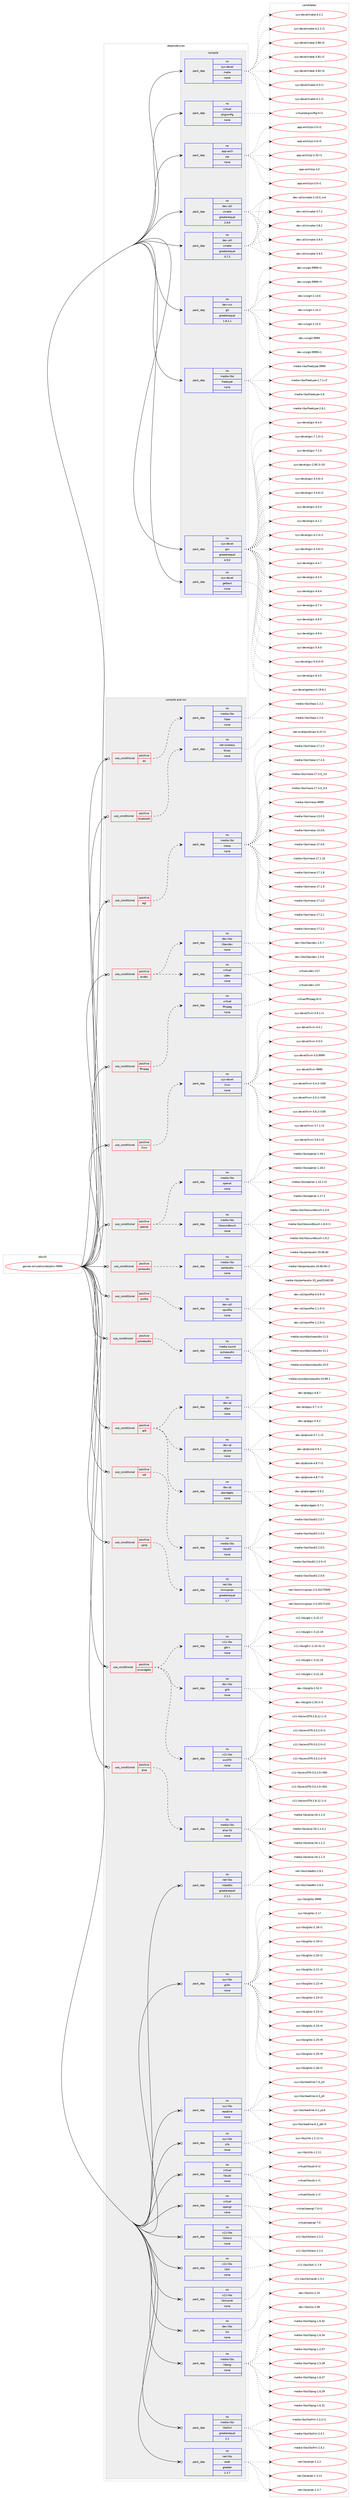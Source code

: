 digraph prolog {

# *************
# Graph options
# *************

newrank=true;
concentrate=true;
compound=true;
graph [rankdir=LR,fontname=Helvetica,fontsize=10,ranksep=1.5];#, ranksep=2.5, nodesep=0.2];
edge  [arrowhead=vee];
node  [fontname=Helvetica,fontsize=10];

# **********
# The ebuild
# **********

subgraph cluster_leftcol {
color=gray;
rank=same;
label=<<i>ebuild</i>>;
id [label="games-emulation/dolphin-9999", color=red, width=4, href="../games-emulation/dolphin-9999.svg"];
}

# ****************
# The dependencies
# ****************

subgraph cluster_midcol {
color=gray;
label=<<i>dependencies</i>>;
subgraph cluster_compile {
fillcolor="#eeeeee";
style=filled;
label=<<i>compile</i>>;
subgraph pack211845 {
dependency296208 [label=<<TABLE BORDER="0" CELLBORDER="1" CELLSPACING="0" CELLPADDING="4" WIDTH="220"><TR><TD ROWSPAN="6" CELLPADDING="30">pack_dep</TD></TR><TR><TD WIDTH="110">no</TD></TR><TR><TD>app-arch</TD></TR><TR><TD>zip</TD></TR><TR><TD>none</TD></TR><TR><TD></TD></TR></TABLE>>, shape=none, color=blue];
}
id:e -> dependency296208:w [weight=20,style="solid",arrowhead="vee"];
subgraph pack211846 {
dependency296209 [label=<<TABLE BORDER="0" CELLBORDER="1" CELLSPACING="0" CELLPADDING="4" WIDTH="220"><TR><TD ROWSPAN="6" CELLPADDING="30">pack_dep</TD></TR><TR><TD WIDTH="110">no</TD></TR><TR><TD>dev-util</TD></TR><TR><TD>cmake</TD></TR><TR><TD>greaterequal</TD></TR><TR><TD>2.8.8</TD></TR></TABLE>>, shape=none, color=blue];
}
id:e -> dependency296209:w [weight=20,style="solid",arrowhead="vee"];
subgraph pack211847 {
dependency296210 [label=<<TABLE BORDER="0" CELLBORDER="1" CELLSPACING="0" CELLPADDING="4" WIDTH="220"><TR><TD ROWSPAN="6" CELLPADDING="30">pack_dep</TD></TR><TR><TD WIDTH="110">no</TD></TR><TR><TD>dev-util</TD></TR><TR><TD>cmake</TD></TR><TR><TD>greaterequal</TD></TR><TR><TD>3.7.2</TD></TR></TABLE>>, shape=none, color=blue];
}
id:e -> dependency296210:w [weight=20,style="solid",arrowhead="vee"];
subgraph pack211848 {
dependency296211 [label=<<TABLE BORDER="0" CELLBORDER="1" CELLSPACING="0" CELLPADDING="4" WIDTH="220"><TR><TD ROWSPAN="6" CELLPADDING="30">pack_dep</TD></TR><TR><TD WIDTH="110">no</TD></TR><TR><TD>dev-vcs</TD></TR><TR><TD>git</TD></TR><TR><TD>greaterequal</TD></TR><TR><TD>1.8.2.1</TD></TR></TABLE>>, shape=none, color=blue];
}
id:e -> dependency296211:w [weight=20,style="solid",arrowhead="vee"];
subgraph pack211849 {
dependency296212 [label=<<TABLE BORDER="0" CELLBORDER="1" CELLSPACING="0" CELLPADDING="4" WIDTH="220"><TR><TD ROWSPAN="6" CELLPADDING="30">pack_dep</TD></TR><TR><TD WIDTH="110">no</TD></TR><TR><TD>media-libs</TD></TR><TR><TD>freetype</TD></TR><TR><TD>none</TD></TR><TR><TD></TD></TR></TABLE>>, shape=none, color=blue];
}
id:e -> dependency296212:w [weight=20,style="solid",arrowhead="vee"];
subgraph pack211850 {
dependency296213 [label=<<TABLE BORDER="0" CELLBORDER="1" CELLSPACING="0" CELLPADDING="4" WIDTH="220"><TR><TD ROWSPAN="6" CELLPADDING="30">pack_dep</TD></TR><TR><TD WIDTH="110">no</TD></TR><TR><TD>sys-devel</TD></TR><TR><TD>gcc</TD></TR><TR><TD>greaterequal</TD></TR><TR><TD>4.9.0</TD></TR></TABLE>>, shape=none, color=blue];
}
id:e -> dependency296213:w [weight=20,style="solid",arrowhead="vee"];
subgraph pack211851 {
dependency296214 [label=<<TABLE BORDER="0" CELLBORDER="1" CELLSPACING="0" CELLPADDING="4" WIDTH="220"><TR><TD ROWSPAN="6" CELLPADDING="30">pack_dep</TD></TR><TR><TD WIDTH="110">no</TD></TR><TR><TD>sys-devel</TD></TR><TR><TD>gettext</TD></TR><TR><TD>none</TD></TR><TR><TD></TD></TR></TABLE>>, shape=none, color=blue];
}
id:e -> dependency296214:w [weight=20,style="solid",arrowhead="vee"];
subgraph pack211852 {
dependency296215 [label=<<TABLE BORDER="0" CELLBORDER="1" CELLSPACING="0" CELLPADDING="4" WIDTH="220"><TR><TD ROWSPAN="6" CELLPADDING="30">pack_dep</TD></TR><TR><TD WIDTH="110">no</TD></TR><TR><TD>sys-devel</TD></TR><TR><TD>make</TD></TR><TR><TD>none</TD></TR><TR><TD></TD></TR></TABLE>>, shape=none, color=blue];
}
id:e -> dependency296215:w [weight=20,style="solid",arrowhead="vee"];
subgraph pack211853 {
dependency296216 [label=<<TABLE BORDER="0" CELLBORDER="1" CELLSPACING="0" CELLPADDING="4" WIDTH="220"><TR><TD ROWSPAN="6" CELLPADDING="30">pack_dep</TD></TR><TR><TD WIDTH="110">no</TD></TR><TR><TD>virtual</TD></TR><TR><TD>pkgconfig</TD></TR><TR><TD>none</TD></TR><TR><TD></TD></TR></TABLE>>, shape=none, color=blue];
}
id:e -> dependency296216:w [weight=20,style="solid",arrowhead="vee"];
}
subgraph cluster_compileandrun {
fillcolor="#eeeeee";
style=filled;
label=<<i>compile and run</i>>;
subgraph cond79905 {
dependency296217 [label=<<TABLE BORDER="0" CELLBORDER="1" CELLSPACING="0" CELLPADDING="4"><TR><TD ROWSPAN="3" CELLPADDING="10">use_conditional</TD></TR><TR><TD>positive</TD></TR><TR><TD>alsa</TD></TR></TABLE>>, shape=none, color=red];
subgraph pack211854 {
dependency296218 [label=<<TABLE BORDER="0" CELLBORDER="1" CELLSPACING="0" CELLPADDING="4" WIDTH="220"><TR><TD ROWSPAN="6" CELLPADDING="30">pack_dep</TD></TR><TR><TD WIDTH="110">no</TD></TR><TR><TD>media-libs</TD></TR><TR><TD>alsa-lib</TD></TR><TR><TD>none</TD></TR><TR><TD></TD></TR></TABLE>>, shape=none, color=blue];
}
dependency296217:e -> dependency296218:w [weight=20,style="dashed",arrowhead="vee"];
}
id:e -> dependency296217:w [weight=20,style="solid",arrowhead="odotvee"];
subgraph cond79906 {
dependency296219 [label=<<TABLE BORDER="0" CELLBORDER="1" CELLSPACING="0" CELLPADDING="4"><TR><TD ROWSPAN="3" CELLPADDING="10">use_conditional</TD></TR><TR><TD>positive</TD></TR><TR><TD>ao</TD></TR></TABLE>>, shape=none, color=red];
subgraph pack211855 {
dependency296220 [label=<<TABLE BORDER="0" CELLBORDER="1" CELLSPACING="0" CELLPADDING="4" WIDTH="220"><TR><TD ROWSPAN="6" CELLPADDING="30">pack_dep</TD></TR><TR><TD WIDTH="110">no</TD></TR><TR><TD>media-libs</TD></TR><TR><TD>libao</TD></TR><TR><TD>none</TD></TR><TR><TD></TD></TR></TABLE>>, shape=none, color=blue];
}
dependency296219:e -> dependency296220:w [weight=20,style="dashed",arrowhead="vee"];
}
id:e -> dependency296219:w [weight=20,style="solid",arrowhead="odotvee"];
subgraph cond79907 {
dependency296221 [label=<<TABLE BORDER="0" CELLBORDER="1" CELLSPACING="0" CELLPADDING="4"><TR><TD ROWSPAN="3" CELLPADDING="10">use_conditional</TD></TR><TR><TD>positive</TD></TR><TR><TD>bluetooth</TD></TR></TABLE>>, shape=none, color=red];
subgraph pack211856 {
dependency296222 [label=<<TABLE BORDER="0" CELLBORDER="1" CELLSPACING="0" CELLPADDING="4" WIDTH="220"><TR><TD ROWSPAN="6" CELLPADDING="30">pack_dep</TD></TR><TR><TD WIDTH="110">no</TD></TR><TR><TD>net-wireless</TD></TR><TR><TD>bluez</TD></TR><TR><TD>none</TD></TR><TR><TD></TD></TR></TABLE>>, shape=none, color=blue];
}
dependency296221:e -> dependency296222:w [weight=20,style="dashed",arrowhead="vee"];
}
id:e -> dependency296221:w [weight=20,style="solid",arrowhead="odotvee"];
subgraph cond79908 {
dependency296223 [label=<<TABLE BORDER="0" CELLBORDER="1" CELLSPACING="0" CELLPADDING="4"><TR><TD ROWSPAN="3" CELLPADDING="10">use_conditional</TD></TR><TR><TD>positive</TD></TR><TR><TD>egl</TD></TR></TABLE>>, shape=none, color=red];
subgraph pack211857 {
dependency296224 [label=<<TABLE BORDER="0" CELLBORDER="1" CELLSPACING="0" CELLPADDING="4" WIDTH="220"><TR><TD ROWSPAN="6" CELLPADDING="30">pack_dep</TD></TR><TR><TD WIDTH="110">no</TD></TR><TR><TD>media-libs</TD></TR><TR><TD>mesa</TD></TR><TR><TD>none</TD></TR><TR><TD></TD></TR></TABLE>>, shape=none, color=blue];
}
dependency296223:e -> dependency296224:w [weight=20,style="dashed",arrowhead="vee"];
}
id:e -> dependency296223:w [weight=20,style="solid",arrowhead="odotvee"];
subgraph cond79909 {
dependency296225 [label=<<TABLE BORDER="0" CELLBORDER="1" CELLSPACING="0" CELLPADDING="4"><TR><TD ROWSPAN="3" CELLPADDING="10">use_conditional</TD></TR><TR><TD>positive</TD></TR><TR><TD>evdev</TD></TR></TABLE>>, shape=none, color=red];
subgraph pack211858 {
dependency296226 [label=<<TABLE BORDER="0" CELLBORDER="1" CELLSPACING="0" CELLPADDING="4" WIDTH="220"><TR><TD ROWSPAN="6" CELLPADDING="30">pack_dep</TD></TR><TR><TD WIDTH="110">no</TD></TR><TR><TD>dev-libs</TD></TR><TR><TD>libevdev</TD></TR><TR><TD>none</TD></TR><TR><TD></TD></TR></TABLE>>, shape=none, color=blue];
}
dependency296225:e -> dependency296226:w [weight=20,style="dashed",arrowhead="vee"];
subgraph pack211859 {
dependency296227 [label=<<TABLE BORDER="0" CELLBORDER="1" CELLSPACING="0" CELLPADDING="4" WIDTH="220"><TR><TD ROWSPAN="6" CELLPADDING="30">pack_dep</TD></TR><TR><TD WIDTH="110">no</TD></TR><TR><TD>virtual</TD></TR><TR><TD>udev</TD></TR><TR><TD>none</TD></TR><TR><TD></TD></TR></TABLE>>, shape=none, color=blue];
}
dependency296225:e -> dependency296227:w [weight=20,style="dashed",arrowhead="vee"];
}
id:e -> dependency296225:w [weight=20,style="solid",arrowhead="odotvee"];
subgraph cond79910 {
dependency296228 [label=<<TABLE BORDER="0" CELLBORDER="1" CELLSPACING="0" CELLPADDING="4"><TR><TD ROWSPAN="3" CELLPADDING="10">use_conditional</TD></TR><TR><TD>positive</TD></TR><TR><TD>ffmpeg</TD></TR></TABLE>>, shape=none, color=red];
subgraph pack211860 {
dependency296229 [label=<<TABLE BORDER="0" CELLBORDER="1" CELLSPACING="0" CELLPADDING="4" WIDTH="220"><TR><TD ROWSPAN="6" CELLPADDING="30">pack_dep</TD></TR><TR><TD WIDTH="110">no</TD></TR><TR><TD>virtual</TD></TR><TR><TD>ffmpeg</TD></TR><TR><TD>none</TD></TR><TR><TD></TD></TR></TABLE>>, shape=none, color=blue];
}
dependency296228:e -> dependency296229:w [weight=20,style="dashed",arrowhead="vee"];
}
id:e -> dependency296228:w [weight=20,style="solid",arrowhead="odotvee"];
subgraph cond79911 {
dependency296230 [label=<<TABLE BORDER="0" CELLBORDER="1" CELLSPACING="0" CELLPADDING="4"><TR><TD ROWSPAN="3" CELLPADDING="10">use_conditional</TD></TR><TR><TD>positive</TD></TR><TR><TD>llvm</TD></TR></TABLE>>, shape=none, color=red];
subgraph pack211861 {
dependency296231 [label=<<TABLE BORDER="0" CELLBORDER="1" CELLSPACING="0" CELLPADDING="4" WIDTH="220"><TR><TD ROWSPAN="6" CELLPADDING="30">pack_dep</TD></TR><TR><TD WIDTH="110">no</TD></TR><TR><TD>sys-devel</TD></TR><TR><TD>llvm</TD></TR><TR><TD>none</TD></TR><TR><TD></TD></TR></TABLE>>, shape=none, color=blue];
}
dependency296230:e -> dependency296231:w [weight=20,style="dashed",arrowhead="vee"];
}
id:e -> dependency296230:w [weight=20,style="solid",arrowhead="odotvee"];
subgraph cond79912 {
dependency296232 [label=<<TABLE BORDER="0" CELLBORDER="1" CELLSPACING="0" CELLPADDING="4"><TR><TD ROWSPAN="3" CELLPADDING="10">use_conditional</TD></TR><TR><TD>positive</TD></TR><TR><TD>openal</TD></TR></TABLE>>, shape=none, color=red];
subgraph pack211862 {
dependency296233 [label=<<TABLE BORDER="0" CELLBORDER="1" CELLSPACING="0" CELLPADDING="4" WIDTH="220"><TR><TD ROWSPAN="6" CELLPADDING="30">pack_dep</TD></TR><TR><TD WIDTH="110">no</TD></TR><TR><TD>media-libs</TD></TR><TR><TD>openal</TD></TR><TR><TD>none</TD></TR><TR><TD></TD></TR></TABLE>>, shape=none, color=blue];
}
dependency296232:e -> dependency296233:w [weight=20,style="dashed",arrowhead="vee"];
subgraph pack211863 {
dependency296234 [label=<<TABLE BORDER="0" CELLBORDER="1" CELLSPACING="0" CELLPADDING="4" WIDTH="220"><TR><TD ROWSPAN="6" CELLPADDING="30">pack_dep</TD></TR><TR><TD WIDTH="110">no</TD></TR><TR><TD>media-libs</TD></TR><TR><TD>libsoundtouch</TD></TR><TR><TD>none</TD></TR><TR><TD></TD></TR></TABLE>>, shape=none, color=blue];
}
dependency296232:e -> dependency296234:w [weight=20,style="dashed",arrowhead="vee"];
}
id:e -> dependency296232:w [weight=20,style="solid",arrowhead="odotvee"];
subgraph cond79913 {
dependency296235 [label=<<TABLE BORDER="0" CELLBORDER="1" CELLSPACING="0" CELLPADDING="4"><TR><TD ROWSPAN="3" CELLPADDING="10">use_conditional</TD></TR><TR><TD>positive</TD></TR><TR><TD>portaudio</TD></TR></TABLE>>, shape=none, color=red];
subgraph pack211864 {
dependency296236 [label=<<TABLE BORDER="0" CELLBORDER="1" CELLSPACING="0" CELLPADDING="4" WIDTH="220"><TR><TD ROWSPAN="6" CELLPADDING="30">pack_dep</TD></TR><TR><TD WIDTH="110">no</TD></TR><TR><TD>media-libs</TD></TR><TR><TD>portaudio</TD></TR><TR><TD>none</TD></TR><TR><TD></TD></TR></TABLE>>, shape=none, color=blue];
}
dependency296235:e -> dependency296236:w [weight=20,style="dashed",arrowhead="vee"];
}
id:e -> dependency296235:w [weight=20,style="solid",arrowhead="odotvee"];
subgraph cond79914 {
dependency296237 [label=<<TABLE BORDER="0" CELLBORDER="1" CELLSPACING="0" CELLPADDING="4"><TR><TD ROWSPAN="3" CELLPADDING="10">use_conditional</TD></TR><TR><TD>positive</TD></TR><TR><TD>profile</TD></TR></TABLE>>, shape=none, color=red];
subgraph pack211865 {
dependency296238 [label=<<TABLE BORDER="0" CELLBORDER="1" CELLSPACING="0" CELLPADDING="4" WIDTH="220"><TR><TD ROWSPAN="6" CELLPADDING="30">pack_dep</TD></TR><TR><TD WIDTH="110">no</TD></TR><TR><TD>dev-util</TD></TR><TR><TD>oprofile</TD></TR><TR><TD>none</TD></TR><TR><TD></TD></TR></TABLE>>, shape=none, color=blue];
}
dependency296237:e -> dependency296238:w [weight=20,style="dashed",arrowhead="vee"];
}
id:e -> dependency296237:w [weight=20,style="solid",arrowhead="odotvee"];
subgraph cond79915 {
dependency296239 [label=<<TABLE BORDER="0" CELLBORDER="1" CELLSPACING="0" CELLPADDING="4"><TR><TD ROWSPAN="3" CELLPADDING="10">use_conditional</TD></TR><TR><TD>positive</TD></TR><TR><TD>pulseaudio</TD></TR></TABLE>>, shape=none, color=red];
subgraph pack211866 {
dependency296240 [label=<<TABLE BORDER="0" CELLBORDER="1" CELLSPACING="0" CELLPADDING="4" WIDTH="220"><TR><TD ROWSPAN="6" CELLPADDING="30">pack_dep</TD></TR><TR><TD WIDTH="110">no</TD></TR><TR><TD>media-sound</TD></TR><TR><TD>pulseaudio</TD></TR><TR><TD>none</TD></TR><TR><TD></TD></TR></TABLE>>, shape=none, color=blue];
}
dependency296239:e -> dependency296240:w [weight=20,style="dashed",arrowhead="vee"];
}
id:e -> dependency296239:w [weight=20,style="solid",arrowhead="odotvee"];
subgraph cond79916 {
dependency296241 [label=<<TABLE BORDER="0" CELLBORDER="1" CELLSPACING="0" CELLPADDING="4"><TR><TD ROWSPAN="3" CELLPADDING="10">use_conditional</TD></TR><TR><TD>positive</TD></TR><TR><TD>qt5</TD></TR></TABLE>>, shape=none, color=red];
subgraph pack211867 {
dependency296242 [label=<<TABLE BORDER="0" CELLBORDER="1" CELLSPACING="0" CELLPADDING="4" WIDTH="220"><TR><TD ROWSPAN="6" CELLPADDING="30">pack_dep</TD></TR><TR><TD WIDTH="110">no</TD></TR><TR><TD>dev-qt</TD></TR><TR><TD>qtcore</TD></TR><TR><TD>none</TD></TR><TR><TD></TD></TR></TABLE>>, shape=none, color=blue];
}
dependency296241:e -> dependency296242:w [weight=20,style="dashed",arrowhead="vee"];
subgraph pack211868 {
dependency296243 [label=<<TABLE BORDER="0" CELLBORDER="1" CELLSPACING="0" CELLPADDING="4" WIDTH="220"><TR><TD ROWSPAN="6" CELLPADDING="30">pack_dep</TD></TR><TR><TD WIDTH="110">no</TD></TR><TR><TD>dev-qt</TD></TR><TR><TD>qtgui</TD></TR><TR><TD>none</TD></TR><TR><TD></TD></TR></TABLE>>, shape=none, color=blue];
}
dependency296241:e -> dependency296243:w [weight=20,style="dashed",arrowhead="vee"];
subgraph pack211869 {
dependency296244 [label=<<TABLE BORDER="0" CELLBORDER="1" CELLSPACING="0" CELLPADDING="4" WIDTH="220"><TR><TD ROWSPAN="6" CELLPADDING="30">pack_dep</TD></TR><TR><TD WIDTH="110">no</TD></TR><TR><TD>dev-qt</TD></TR><TR><TD>qtwidgets</TD></TR><TR><TD>none</TD></TR><TR><TD></TD></TR></TABLE>>, shape=none, color=blue];
}
dependency296241:e -> dependency296244:w [weight=20,style="dashed",arrowhead="vee"];
}
id:e -> dependency296241:w [weight=20,style="solid",arrowhead="odotvee"];
subgraph cond79917 {
dependency296245 [label=<<TABLE BORDER="0" CELLBORDER="1" CELLSPACING="0" CELLPADDING="4"><TR><TD ROWSPAN="3" CELLPADDING="10">use_conditional</TD></TR><TR><TD>positive</TD></TR><TR><TD>sdl</TD></TR></TABLE>>, shape=none, color=red];
subgraph pack211870 {
dependency296246 [label=<<TABLE BORDER="0" CELLBORDER="1" CELLSPACING="0" CELLPADDING="4" WIDTH="220"><TR><TD ROWSPAN="6" CELLPADDING="30">pack_dep</TD></TR><TR><TD WIDTH="110">no</TD></TR><TR><TD>media-libs</TD></TR><TR><TD>libsdl2</TD></TR><TR><TD>none</TD></TR><TR><TD></TD></TR></TABLE>>, shape=none, color=blue];
}
dependency296245:e -> dependency296246:w [weight=20,style="dashed",arrowhead="vee"];
}
id:e -> dependency296245:w [weight=20,style="solid",arrowhead="odotvee"];
subgraph cond79918 {
dependency296247 [label=<<TABLE BORDER="0" CELLBORDER="1" CELLSPACING="0" CELLPADDING="4"><TR><TD ROWSPAN="3" CELLPADDING="10">use_conditional</TD></TR><TR><TD>positive</TD></TR><TR><TD>upnp</TD></TR></TABLE>>, shape=none, color=red];
subgraph pack211871 {
dependency296248 [label=<<TABLE BORDER="0" CELLBORDER="1" CELLSPACING="0" CELLPADDING="4" WIDTH="220"><TR><TD ROWSPAN="6" CELLPADDING="30">pack_dep</TD></TR><TR><TD WIDTH="110">no</TD></TR><TR><TD>net-libs</TD></TR><TR><TD>miniupnpc</TD></TR><TR><TD>greaterequal</TD></TR><TR><TD>1.7</TD></TR></TABLE>>, shape=none, color=blue];
}
dependency296247:e -> dependency296248:w [weight=20,style="dashed",arrowhead="vee"];
}
id:e -> dependency296247:w [weight=20,style="solid",arrowhead="odotvee"];
subgraph cond79919 {
dependency296249 [label=<<TABLE BORDER="0" CELLBORDER="1" CELLSPACING="0" CELLPADDING="4"><TR><TD ROWSPAN="3" CELLPADDING="10">use_conditional</TD></TR><TR><TD>positive</TD></TR><TR><TD>wxwidgets</TD></TR></TABLE>>, shape=none, color=red];
subgraph pack211872 {
dependency296250 [label=<<TABLE BORDER="0" CELLBORDER="1" CELLSPACING="0" CELLPADDING="4" WIDTH="220"><TR><TD ROWSPAN="6" CELLPADDING="30">pack_dep</TD></TR><TR><TD WIDTH="110">no</TD></TR><TR><TD>dev-libs</TD></TR><TR><TD>glib</TD></TR><TR><TD>none</TD></TR><TR><TD></TD></TR></TABLE>>, shape=none, color=blue];
}
dependency296249:e -> dependency296250:w [weight=20,style="dashed",arrowhead="vee"];
subgraph pack211873 {
dependency296251 [label=<<TABLE BORDER="0" CELLBORDER="1" CELLSPACING="0" CELLPADDING="4" WIDTH="220"><TR><TD ROWSPAN="6" CELLPADDING="30">pack_dep</TD></TR><TR><TD WIDTH="110">no</TD></TR><TR><TD>x11-libs</TD></TR><TR><TD>gtk+</TD></TR><TR><TD>none</TD></TR><TR><TD></TD></TR></TABLE>>, shape=none, color=blue];
}
dependency296249:e -> dependency296251:w [weight=20,style="dashed",arrowhead="vee"];
subgraph pack211874 {
dependency296252 [label=<<TABLE BORDER="0" CELLBORDER="1" CELLSPACING="0" CELLPADDING="4" WIDTH="220"><TR><TD ROWSPAN="6" CELLPADDING="30">pack_dep</TD></TR><TR><TD WIDTH="110">no</TD></TR><TR><TD>x11-libs</TD></TR><TR><TD>wxGTK</TD></TR><TR><TD>none</TD></TR><TR><TD></TD></TR></TABLE>>, shape=none, color=blue];
}
dependency296249:e -> dependency296252:w [weight=20,style="dashed",arrowhead="vee"];
}
id:e -> dependency296249:w [weight=20,style="solid",arrowhead="odotvee"];
subgraph pack211875 {
dependency296253 [label=<<TABLE BORDER="0" CELLBORDER="1" CELLSPACING="0" CELLPADDING="4" WIDTH="220"><TR><TD ROWSPAN="6" CELLPADDING="30">pack_dep</TD></TR><TR><TD WIDTH="110">no</TD></TR><TR><TD>dev-libs</TD></TR><TR><TD>lzo</TD></TR><TR><TD>none</TD></TR><TR><TD></TD></TR></TABLE>>, shape=none, color=blue];
}
id:e -> dependency296253:w [weight=20,style="solid",arrowhead="odotvee"];
subgraph pack211876 {
dependency296254 [label=<<TABLE BORDER="0" CELLBORDER="1" CELLSPACING="0" CELLPADDING="4" WIDTH="220"><TR><TD ROWSPAN="6" CELLPADDING="30">pack_dep</TD></TR><TR><TD WIDTH="110">no</TD></TR><TR><TD>media-libs</TD></TR><TR><TD>libpng</TD></TR><TR><TD>none</TD></TR><TR><TD></TD></TR></TABLE>>, shape=none, color=blue];
}
id:e -> dependency296254:w [weight=20,style="solid",arrowhead="odotvee"];
subgraph pack211877 {
dependency296255 [label=<<TABLE BORDER="0" CELLBORDER="1" CELLSPACING="0" CELLPADDING="4" WIDTH="220"><TR><TD ROWSPAN="6" CELLPADDING="30">pack_dep</TD></TR><TR><TD WIDTH="110">no</TD></TR><TR><TD>media-libs</TD></TR><TR><TD>libsfml</TD></TR><TR><TD>greaterequal</TD></TR><TR><TD>2.1</TD></TR></TABLE>>, shape=none, color=blue];
}
id:e -> dependency296255:w [weight=20,style="solid",arrowhead="odotvee"];
subgraph pack211878 {
dependency296256 [label=<<TABLE BORDER="0" CELLBORDER="1" CELLSPACING="0" CELLPADDING="4" WIDTH="220"><TR><TD ROWSPAN="6" CELLPADDING="30">pack_dep</TD></TR><TR><TD WIDTH="110">no</TD></TR><TR><TD>net-libs</TD></TR><TR><TD>enet</TD></TR><TR><TD>greater</TD></TR><TR><TD>1.3.7</TD></TR></TABLE>>, shape=none, color=blue];
}
id:e -> dependency296256:w [weight=20,style="solid",arrowhead="odotvee"];
subgraph pack211879 {
dependency296257 [label=<<TABLE BORDER="0" CELLBORDER="1" CELLSPACING="0" CELLPADDING="4" WIDTH="220"><TR><TD ROWSPAN="6" CELLPADDING="30">pack_dep</TD></TR><TR><TD WIDTH="110">no</TD></TR><TR><TD>net-libs</TD></TR><TR><TD>mbedtls</TD></TR><TR><TD>greaterequal</TD></TR><TR><TD>2.1.1</TD></TR></TABLE>>, shape=none, color=blue];
}
id:e -> dependency296257:w [weight=20,style="solid",arrowhead="odotvee"];
subgraph pack211880 {
dependency296258 [label=<<TABLE BORDER="0" CELLBORDER="1" CELLSPACING="0" CELLPADDING="4" WIDTH="220"><TR><TD ROWSPAN="6" CELLPADDING="30">pack_dep</TD></TR><TR><TD WIDTH="110">no</TD></TR><TR><TD>sys-libs</TD></TR><TR><TD>glibc</TD></TR><TR><TD>none</TD></TR><TR><TD></TD></TR></TABLE>>, shape=none, color=blue];
}
id:e -> dependency296258:w [weight=20,style="solid",arrowhead="odotvee"];
subgraph pack211881 {
dependency296259 [label=<<TABLE BORDER="0" CELLBORDER="1" CELLSPACING="0" CELLPADDING="4" WIDTH="220"><TR><TD ROWSPAN="6" CELLPADDING="30">pack_dep</TD></TR><TR><TD WIDTH="110">no</TD></TR><TR><TD>sys-libs</TD></TR><TR><TD>readline</TD></TR><TR><TD>none</TD></TR><TR><TD></TD></TR></TABLE>>, shape=none, color=blue];
}
id:e -> dependency296259:w [weight=20,style="solid",arrowhead="odotvee"];
subgraph pack211882 {
dependency296260 [label=<<TABLE BORDER="0" CELLBORDER="1" CELLSPACING="0" CELLPADDING="4" WIDTH="220"><TR><TD ROWSPAN="6" CELLPADDING="30">pack_dep</TD></TR><TR><TD WIDTH="110">no</TD></TR><TR><TD>sys-libs</TD></TR><TR><TD>zlib</TD></TR><TR><TD>none</TD></TR><TR><TD></TD></TR></TABLE>>, shape=none, color=blue];
}
id:e -> dependency296260:w [weight=20,style="solid",arrowhead="odotvee"];
subgraph pack211883 {
dependency296261 [label=<<TABLE BORDER="0" CELLBORDER="1" CELLSPACING="0" CELLPADDING="4" WIDTH="220"><TR><TD ROWSPAN="6" CELLPADDING="30">pack_dep</TD></TR><TR><TD WIDTH="110">no</TD></TR><TR><TD>virtual</TD></TR><TR><TD>libusb</TD></TR><TR><TD>none</TD></TR><TR><TD></TD></TR></TABLE>>, shape=none, color=blue];
}
id:e -> dependency296261:w [weight=20,style="solid",arrowhead="odotvee"];
subgraph pack211884 {
dependency296262 [label=<<TABLE BORDER="0" CELLBORDER="1" CELLSPACING="0" CELLPADDING="4" WIDTH="220"><TR><TD ROWSPAN="6" CELLPADDING="30">pack_dep</TD></TR><TR><TD WIDTH="110">no</TD></TR><TR><TD>virtual</TD></TR><TR><TD>opengl</TD></TR><TR><TD>none</TD></TR><TR><TD></TD></TR></TABLE>>, shape=none, color=blue];
}
id:e -> dependency296262:w [weight=20,style="solid",arrowhead="odotvee"];
subgraph pack211885 {
dependency296263 [label=<<TABLE BORDER="0" CELLBORDER="1" CELLSPACING="0" CELLPADDING="4" WIDTH="220"><TR><TD ROWSPAN="6" CELLPADDING="30">pack_dep</TD></TR><TR><TD WIDTH="110">no</TD></TR><TR><TD>x11-libs</TD></TR><TR><TD>libXext</TD></TR><TR><TD>none</TD></TR><TR><TD></TD></TR></TABLE>>, shape=none, color=blue];
}
id:e -> dependency296263:w [weight=20,style="solid",arrowhead="odotvee"];
subgraph pack211886 {
dependency296264 [label=<<TABLE BORDER="0" CELLBORDER="1" CELLSPACING="0" CELLPADDING="4" WIDTH="220"><TR><TD ROWSPAN="6" CELLPADDING="30">pack_dep</TD></TR><TR><TD WIDTH="110">no</TD></TR><TR><TD>x11-libs</TD></TR><TR><TD>libXi</TD></TR><TR><TD>none</TD></TR><TR><TD></TD></TR></TABLE>>, shape=none, color=blue];
}
id:e -> dependency296264:w [weight=20,style="solid",arrowhead="odotvee"];
subgraph pack211887 {
dependency296265 [label=<<TABLE BORDER="0" CELLBORDER="1" CELLSPACING="0" CELLPADDING="4" WIDTH="220"><TR><TD ROWSPAN="6" CELLPADDING="30">pack_dep</TD></TR><TR><TD WIDTH="110">no</TD></TR><TR><TD>x11-libs</TD></TR><TR><TD>libXrandr</TD></TR><TR><TD>none</TD></TR><TR><TD></TD></TR></TABLE>>, shape=none, color=blue];
}
id:e -> dependency296265:w [weight=20,style="solid",arrowhead="odotvee"];
}
subgraph cluster_run {
fillcolor="#eeeeee";
style=filled;
label=<<i>run</i>>;
}
}

# **************
# The candidates
# **************

subgraph cluster_choices {
rank=same;
color=gray;
label=<<i>candidates</i>>;

subgraph choice211845 {
color=black;
nodesep=1;
choice971121124597114991044712210511245504651504511449 [label="app-arch/zip-2.32-r1", color=red, width=4,href="../app-arch/zip-2.32-r1.svg"];
choice971121124597114991044712210511245514648 [label="app-arch/zip-3.0", color=red, width=4,href="../app-arch/zip-3.0.svg"];
choice9711211245971149910447122105112455146484511449 [label="app-arch/zip-3.0-r1", color=red, width=4,href="../app-arch/zip-3.0-r1.svg"];
choice9711211245971149910447122105112455146484511450 [label="app-arch/zip-3.0-r2", color=red, width=4,href="../app-arch/zip-3.0-r2.svg"];
choice9711211245971149910447122105112455146484511451 [label="app-arch/zip-3.0-r3", color=red, width=4,href="../app-arch/zip-3.0-r3.svg"];
dependency296208:e -> choice971121124597114991044712210511245504651504511449:w [style=dotted,weight="100"];
dependency296208:e -> choice971121124597114991044712210511245514648:w [style=dotted,weight="100"];
dependency296208:e -> choice9711211245971149910447122105112455146484511449:w [style=dotted,weight="100"];
dependency296208:e -> choice9711211245971149910447122105112455146484511450:w [style=dotted,weight="100"];
dependency296208:e -> choice9711211245971149910447122105112455146484511451:w [style=dotted,weight="100"];
}
subgraph choice211846 {
color=black;
nodesep=1;
choice1001011184511711610510847991099710710145514649484648951149952 [label="dev-util/cmake-3.10.0_rc4", color=red, width=4,href="../dev-util/cmake-3.10.0_rc4.svg"];
choice10010111845117116105108479910997107101455146554650 [label="dev-util/cmake-3.7.2", color=red, width=4,href="../dev-util/cmake-3.7.2.svg"];
choice10010111845117116105108479910997107101455146564650 [label="dev-util/cmake-3.8.2", color=red, width=4,href="../dev-util/cmake-3.8.2.svg"];
choice10010111845117116105108479910997107101455146574652 [label="dev-util/cmake-3.9.4", color=red, width=4,href="../dev-util/cmake-3.9.4.svg"];
choice10010111845117116105108479910997107101455146574653 [label="dev-util/cmake-3.9.5", color=red, width=4,href="../dev-util/cmake-3.9.5.svg"];
dependency296209:e -> choice1001011184511711610510847991099710710145514649484648951149952:w [style=dotted,weight="100"];
dependency296209:e -> choice10010111845117116105108479910997107101455146554650:w [style=dotted,weight="100"];
dependency296209:e -> choice10010111845117116105108479910997107101455146564650:w [style=dotted,weight="100"];
dependency296209:e -> choice10010111845117116105108479910997107101455146574652:w [style=dotted,weight="100"];
dependency296209:e -> choice10010111845117116105108479910997107101455146574653:w [style=dotted,weight="100"];
}
subgraph choice211847 {
color=black;
nodesep=1;
choice1001011184511711610510847991099710710145514649484648951149952 [label="dev-util/cmake-3.10.0_rc4", color=red, width=4,href="../dev-util/cmake-3.10.0_rc4.svg"];
choice10010111845117116105108479910997107101455146554650 [label="dev-util/cmake-3.7.2", color=red, width=4,href="../dev-util/cmake-3.7.2.svg"];
choice10010111845117116105108479910997107101455146564650 [label="dev-util/cmake-3.8.2", color=red, width=4,href="../dev-util/cmake-3.8.2.svg"];
choice10010111845117116105108479910997107101455146574652 [label="dev-util/cmake-3.9.4", color=red, width=4,href="../dev-util/cmake-3.9.4.svg"];
choice10010111845117116105108479910997107101455146574653 [label="dev-util/cmake-3.9.5", color=red, width=4,href="../dev-util/cmake-3.9.5.svg"];
dependency296210:e -> choice1001011184511711610510847991099710710145514649484648951149952:w [style=dotted,weight="100"];
dependency296210:e -> choice10010111845117116105108479910997107101455146554650:w [style=dotted,weight="100"];
dependency296210:e -> choice10010111845117116105108479910997107101455146564650:w [style=dotted,weight="100"];
dependency296210:e -> choice10010111845117116105108479910997107101455146574652:w [style=dotted,weight="100"];
dependency296210:e -> choice10010111845117116105108479910997107101455146574653:w [style=dotted,weight="100"];
}
subgraph choice211848 {
color=black;
nodesep=1;
choice10010111845118991154710310511645504649514654 [label="dev-vcs/git-2.13.6", color=red, width=4,href="../dev-vcs/git-2.13.6.svg"];
choice10010111845118991154710310511645504649524651 [label="dev-vcs/git-2.14.3", color=red, width=4,href="../dev-vcs/git-2.14.3.svg"];
choice10010111845118991154710310511645504649534648 [label="dev-vcs/git-2.15.0", color=red, width=4,href="../dev-vcs/git-2.15.0.svg"];
choice1001011184511899115471031051164557575757 [label="dev-vcs/git-9999", color=red, width=4,href="../dev-vcs/git-9999.svg"];
choice10010111845118991154710310511645575757574511449 [label="dev-vcs/git-9999-r1", color=red, width=4,href="../dev-vcs/git-9999-r1.svg"];
choice10010111845118991154710310511645575757574511450 [label="dev-vcs/git-9999-r2", color=red, width=4,href="../dev-vcs/git-9999-r2.svg"];
choice10010111845118991154710310511645575757574511451 [label="dev-vcs/git-9999-r3", color=red, width=4,href="../dev-vcs/git-9999-r3.svg"];
dependency296211:e -> choice10010111845118991154710310511645504649514654:w [style=dotted,weight="100"];
dependency296211:e -> choice10010111845118991154710310511645504649524651:w [style=dotted,weight="100"];
dependency296211:e -> choice10010111845118991154710310511645504649534648:w [style=dotted,weight="100"];
dependency296211:e -> choice1001011184511899115471031051164557575757:w [style=dotted,weight="100"];
dependency296211:e -> choice10010111845118991154710310511645575757574511449:w [style=dotted,weight="100"];
dependency296211:e -> choice10010111845118991154710310511645575757574511450:w [style=dotted,weight="100"];
dependency296211:e -> choice10010111845118991154710310511645575757574511451:w [style=dotted,weight="100"];
}
subgraph choice211849 {
color=black;
nodesep=1;
choice109101100105974510810598115471021141011011161211121014550465546494511450 [label="media-libs/freetype-2.7.1-r2", color=red, width=4,href="../media-libs/freetype-2.7.1-r2.svg"];
choice1091011001059745108105981154710211410110111612111210145504656 [label="media-libs/freetype-2.8", color=red, width=4,href="../media-libs/freetype-2.8.svg"];
choice10910110010597451081059811547102114101101116121112101455046564649 [label="media-libs/freetype-2.8.1", color=red, width=4,href="../media-libs/freetype-2.8.1.svg"];
choice109101100105974510810598115471021141011011161211121014557575757 [label="media-libs/freetype-9999", color=red, width=4,href="../media-libs/freetype-9999.svg"];
dependency296212:e -> choice109101100105974510810598115471021141011011161211121014550465546494511450:w [style=dotted,weight="100"];
dependency296212:e -> choice1091011001059745108105981154710211410110111612111210145504656:w [style=dotted,weight="100"];
dependency296212:e -> choice10910110010597451081059811547102114101101116121112101455046564649:w [style=dotted,weight="100"];
dependency296212:e -> choice109101100105974510810598115471021141011011161211121014557575757:w [style=dotted,weight="100"];
}
subgraph choice211850 {
color=black;
nodesep=1;
choice1151211154510010111810110847103999945504657534651451144948 [label="sys-devel/gcc-2.95.3-r10", color=red, width=4,href="../sys-devel/gcc-2.95.3-r10.svg"];
choice115121115451001011181011084710399994551465146544511449 [label="sys-devel/gcc-3.3.6-r1", color=red, width=4,href="../sys-devel/gcc-3.3.6-r1.svg"];
choice115121115451001011181011084710399994551465246544511450 [label="sys-devel/gcc-3.4.6-r2", color=red, width=4,href="../sys-devel/gcc-3.4.6-r2.svg"];
choice11512111545100101118101108471039999455246484652 [label="sys-devel/gcc-4.0.4", color=red, width=4,href="../sys-devel/gcc-4.0.4.svg"];
choice11512111545100101118101108471039999455246494650 [label="sys-devel/gcc-4.1.2", color=red, width=4,href="../sys-devel/gcc-4.1.2.svg"];
choice115121115451001011181011084710399994552465046524511449 [label="sys-devel/gcc-4.2.4-r1", color=red, width=4,href="../sys-devel/gcc-4.2.4-r1.svg"];
choice115121115451001011181011084710399994552465146544511449 [label="sys-devel/gcc-4.3.6-r1", color=red, width=4,href="../sys-devel/gcc-4.3.6-r1.svg"];
choice11512111545100101118101108471039999455246524655 [label="sys-devel/gcc-4.4.7", color=red, width=4,href="../sys-devel/gcc-4.4.7.svg"];
choice11512111545100101118101108471039999455246534652 [label="sys-devel/gcc-4.5.4", color=red, width=4,href="../sys-devel/gcc-4.5.4.svg"];
choice11512111545100101118101108471039999455246544652 [label="sys-devel/gcc-4.6.4", color=red, width=4,href="../sys-devel/gcc-4.6.4.svg"];
choice11512111545100101118101108471039999455246554652 [label="sys-devel/gcc-4.7.4", color=red, width=4,href="../sys-devel/gcc-4.7.4.svg"];
choice11512111545100101118101108471039999455246564653 [label="sys-devel/gcc-4.8.5", color=red, width=4,href="../sys-devel/gcc-4.8.5.svg"];
choice11512111545100101118101108471039999455246574652 [label="sys-devel/gcc-4.9.4", color=red, width=4,href="../sys-devel/gcc-4.9.4.svg"];
choice11512111545100101118101108471039999455346524648 [label="sys-devel/gcc-5.4.0", color=red, width=4,href="../sys-devel/gcc-5.4.0.svg"];
choice115121115451001011181011084710399994553465246484511451 [label="sys-devel/gcc-5.4.0-r3", color=red, width=4,href="../sys-devel/gcc-5.4.0-r3.svg"];
choice11512111545100101118101108471039999455446514648 [label="sys-devel/gcc-6.3.0", color=red, width=4,href="../sys-devel/gcc-6.3.0.svg"];
choice11512111545100101118101108471039999455446524648 [label="sys-devel/gcc-6.4.0", color=red, width=4,href="../sys-devel/gcc-6.4.0.svg"];
choice115121115451001011181011084710399994555464946484511449 [label="sys-devel/gcc-7.1.0-r1", color=red, width=4,href="../sys-devel/gcc-7.1.0-r1.svg"];
choice11512111545100101118101108471039999455546504648 [label="sys-devel/gcc-7.2.0", color=red, width=4,href="../sys-devel/gcc-7.2.0.svg"];
dependency296213:e -> choice1151211154510010111810110847103999945504657534651451144948:w [style=dotted,weight="100"];
dependency296213:e -> choice115121115451001011181011084710399994551465146544511449:w [style=dotted,weight="100"];
dependency296213:e -> choice115121115451001011181011084710399994551465246544511450:w [style=dotted,weight="100"];
dependency296213:e -> choice11512111545100101118101108471039999455246484652:w [style=dotted,weight="100"];
dependency296213:e -> choice11512111545100101118101108471039999455246494650:w [style=dotted,weight="100"];
dependency296213:e -> choice115121115451001011181011084710399994552465046524511449:w [style=dotted,weight="100"];
dependency296213:e -> choice115121115451001011181011084710399994552465146544511449:w [style=dotted,weight="100"];
dependency296213:e -> choice11512111545100101118101108471039999455246524655:w [style=dotted,weight="100"];
dependency296213:e -> choice11512111545100101118101108471039999455246534652:w [style=dotted,weight="100"];
dependency296213:e -> choice11512111545100101118101108471039999455246544652:w [style=dotted,weight="100"];
dependency296213:e -> choice11512111545100101118101108471039999455246554652:w [style=dotted,weight="100"];
dependency296213:e -> choice11512111545100101118101108471039999455246564653:w [style=dotted,weight="100"];
dependency296213:e -> choice11512111545100101118101108471039999455246574652:w [style=dotted,weight="100"];
dependency296213:e -> choice11512111545100101118101108471039999455346524648:w [style=dotted,weight="100"];
dependency296213:e -> choice115121115451001011181011084710399994553465246484511451:w [style=dotted,weight="100"];
dependency296213:e -> choice11512111545100101118101108471039999455446514648:w [style=dotted,weight="100"];
dependency296213:e -> choice11512111545100101118101108471039999455446524648:w [style=dotted,weight="100"];
dependency296213:e -> choice115121115451001011181011084710399994555464946484511449:w [style=dotted,weight="100"];
dependency296213:e -> choice11512111545100101118101108471039999455546504648:w [style=dotted,weight="100"];
}
subgraph choice211851 {
color=black;
nodesep=1;
choice1151211154510010111810110847103101116116101120116454846495746564649 [label="sys-devel/gettext-0.19.8.1", color=red, width=4,href="../sys-devel/gettext-0.19.8.1.svg"];
dependency296214:e -> choice1151211154510010111810110847103101116116101120116454846495746564649:w [style=dotted,weight="100"];
}
subgraph choice211852 {
color=black;
nodesep=1;
choice11512111545100101118101108471099710710145514656484511452 [label="sys-devel/make-3.80-r4", color=red, width=4,href="../sys-devel/make-3.80-r4.svg"];
choice11512111545100101118101108471099710710145514656494511450 [label="sys-devel/make-3.81-r2", color=red, width=4,href="../sys-devel/make-3.81-r2.svg"];
choice11512111545100101118101108471099710710145514656504511452 [label="sys-devel/make-3.82-r4", color=red, width=4,href="../sys-devel/make-3.82-r4.svg"];
choice115121115451001011181011084710997107101455246484511449 [label="sys-devel/make-4.0-r1", color=red, width=4,href="../sys-devel/make-4.0-r1.svg"];
choice115121115451001011181011084710997107101455246494511449 [label="sys-devel/make-4.1-r1", color=red, width=4,href="../sys-devel/make-4.1-r1.svg"];
choice115121115451001011181011084710997107101455246504649 [label="sys-devel/make-4.2.1", color=red, width=4,href="../sys-devel/make-4.2.1.svg"];
choice1151211154510010111810110847109971071014552465046494511449 [label="sys-devel/make-4.2.1-r1", color=red, width=4,href="../sys-devel/make-4.2.1-r1.svg"];
dependency296215:e -> choice11512111545100101118101108471099710710145514656484511452:w [style=dotted,weight="100"];
dependency296215:e -> choice11512111545100101118101108471099710710145514656494511450:w [style=dotted,weight="100"];
dependency296215:e -> choice11512111545100101118101108471099710710145514656504511452:w [style=dotted,weight="100"];
dependency296215:e -> choice115121115451001011181011084710997107101455246484511449:w [style=dotted,weight="100"];
dependency296215:e -> choice115121115451001011181011084710997107101455246494511449:w [style=dotted,weight="100"];
dependency296215:e -> choice115121115451001011181011084710997107101455246504649:w [style=dotted,weight="100"];
dependency296215:e -> choice1151211154510010111810110847109971071014552465046494511449:w [style=dotted,weight="100"];
}
subgraph choice211853 {
color=black;
nodesep=1;
choice11810511411611797108471121071039911111010210510345484511449 [label="virtual/pkgconfig-0-r1", color=red, width=4,href="../virtual/pkgconfig-0-r1.svg"];
dependency296216:e -> choice11810511411611797108471121071039911111010210510345484511449:w [style=dotted,weight="100"];
}
subgraph choice211854 {
color=black;
nodesep=1;
choice1091011001059745108105981154797108115974510810598454946494650 [label="media-libs/alsa-lib-1.1.2", color=red, width=4,href="../media-libs/alsa-lib-1.1.2.svg"];
choice1091011001059745108105981154797108115974510810598454946494651 [label="media-libs/alsa-lib-1.1.3", color=red, width=4,href="../media-libs/alsa-lib-1.1.3.svg"];
choice1091011001059745108105981154797108115974510810598454946494652 [label="media-libs/alsa-lib-1.1.4", color=red, width=4,href="../media-libs/alsa-lib-1.1.4.svg"];
choice10910110010597451081059811547971081159745108105984549464946524649 [label="media-libs/alsa-lib-1.1.4.1", color=red, width=4,href="../media-libs/alsa-lib-1.1.4.1.svg"];
dependency296218:e -> choice1091011001059745108105981154797108115974510810598454946494650:w [style=dotted,weight="100"];
dependency296218:e -> choice1091011001059745108105981154797108115974510810598454946494651:w [style=dotted,weight="100"];
dependency296218:e -> choice1091011001059745108105981154797108115974510810598454946494652:w [style=dotted,weight="100"];
dependency296218:e -> choice10910110010597451081059811547971081159745108105984549464946524649:w [style=dotted,weight="100"];
}
subgraph choice211855 {
color=black;
nodesep=1;
choice109101100105974510810598115471081059897111454946504648 [label="media-libs/libao-1.2.0", color=red, width=4,href="../media-libs/libao-1.2.0.svg"];
choice109101100105974510810598115471081059897111454946504650 [label="media-libs/libao-1.2.2", color=red, width=4,href="../media-libs/libao-1.2.2.svg"];
dependency296220:e -> choice109101100105974510810598115471081059897111454946504648:w [style=dotted,weight="100"];
dependency296220:e -> choice109101100105974510810598115471081059897111454946504650:w [style=dotted,weight="100"];
}
subgraph choice211856 {
color=black;
nodesep=1;
choice11010111645119105114101108101115115479810811710112245534652554511449 [label="net-wireless/bluez-5.47-r1", color=red, width=4,href="../net-wireless/bluez-5.47-r1.svg"];
dependency296222:e -> choice11010111645119105114101108101115115479810811710112245534652554511449:w [style=dotted,weight="100"];
}
subgraph choice211857 {
color=black;
nodesep=1;
choice109101100105974510810598115471091011159745495146484653 [label="media-libs/mesa-13.0.5", color=red, width=4,href="../media-libs/mesa-13.0.5.svg"];
choice109101100105974510810598115471091011159745495146484654 [label="media-libs/mesa-13.0.6", color=red, width=4,href="../media-libs/mesa-13.0.6.svg"];
choice109101100105974510810598115471091011159745495546484654 [label="media-libs/mesa-17.0.6", color=red, width=4,href="../media-libs/mesa-17.0.6.svg"];
choice10910110010597451081059811547109101115974549554649464948 [label="media-libs/mesa-17.1.10", color=red, width=4,href="../media-libs/mesa-17.1.10.svg"];
choice109101100105974510810598115471091011159745495546494656 [label="media-libs/mesa-17.1.8", color=red, width=4,href="../media-libs/mesa-17.1.8.svg"];
choice109101100105974510810598115471091011159745495546494657 [label="media-libs/mesa-17.1.9", color=red, width=4,href="../media-libs/mesa-17.1.9.svg"];
choice109101100105974510810598115471091011159745495546504648 [label="media-libs/mesa-17.2.0", color=red, width=4,href="../media-libs/mesa-17.2.0.svg"];
choice109101100105974510810598115471091011159745495546504649 [label="media-libs/mesa-17.2.1", color=red, width=4,href="../media-libs/mesa-17.2.1.svg"];
choice109101100105974510810598115471091011159745495546504650 [label="media-libs/mesa-17.2.2", color=red, width=4,href="../media-libs/mesa-17.2.2.svg"];
choice109101100105974510810598115471091011159745495546504651 [label="media-libs/mesa-17.2.3", color=red, width=4,href="../media-libs/mesa-17.2.3.svg"];
choice109101100105974510810598115471091011159745495546504652 [label="media-libs/mesa-17.2.4", color=red, width=4,href="../media-libs/mesa-17.2.4.svg"];
choice109101100105974510810598115471091011159745495546514648951149950 [label="media-libs/mesa-17.3.0_rc2", color=red, width=4,href="../media-libs/mesa-17.3.0_rc2.svg"];
choice109101100105974510810598115471091011159745495546514648951149951 [label="media-libs/mesa-17.3.0_rc3", color=red, width=4,href="../media-libs/mesa-17.3.0_rc3.svg"];
choice10910110010597451081059811547109101115974557575757 [label="media-libs/mesa-9999", color=red, width=4,href="../media-libs/mesa-9999.svg"];
dependency296224:e -> choice109101100105974510810598115471091011159745495146484653:w [style=dotted,weight="100"];
dependency296224:e -> choice109101100105974510810598115471091011159745495146484654:w [style=dotted,weight="100"];
dependency296224:e -> choice109101100105974510810598115471091011159745495546484654:w [style=dotted,weight="100"];
dependency296224:e -> choice10910110010597451081059811547109101115974549554649464948:w [style=dotted,weight="100"];
dependency296224:e -> choice109101100105974510810598115471091011159745495546494656:w [style=dotted,weight="100"];
dependency296224:e -> choice109101100105974510810598115471091011159745495546494657:w [style=dotted,weight="100"];
dependency296224:e -> choice109101100105974510810598115471091011159745495546504648:w [style=dotted,weight="100"];
dependency296224:e -> choice109101100105974510810598115471091011159745495546504649:w [style=dotted,weight="100"];
dependency296224:e -> choice109101100105974510810598115471091011159745495546504650:w [style=dotted,weight="100"];
dependency296224:e -> choice109101100105974510810598115471091011159745495546504651:w [style=dotted,weight="100"];
dependency296224:e -> choice109101100105974510810598115471091011159745495546504652:w [style=dotted,weight="100"];
dependency296224:e -> choice109101100105974510810598115471091011159745495546514648951149950:w [style=dotted,weight="100"];
dependency296224:e -> choice109101100105974510810598115471091011159745495546514648951149951:w [style=dotted,weight="100"];
dependency296224:e -> choice10910110010597451081059811547109101115974557575757:w [style=dotted,weight="100"];
}
subgraph choice211858 {
color=black;
nodesep=1;
choice10010111845108105981154710810598101118100101118454946534654 [label="dev-libs/libevdev-1.5.6", color=red, width=4,href="../dev-libs/libevdev-1.5.6.svg"];
choice10010111845108105981154710810598101118100101118454946534655 [label="dev-libs/libevdev-1.5.7", color=red, width=4,href="../dev-libs/libevdev-1.5.7.svg"];
dependency296226:e -> choice10010111845108105981154710810598101118100101118454946534654:w [style=dotted,weight="100"];
dependency296226:e -> choice10010111845108105981154710810598101118100101118454946534655:w [style=dotted,weight="100"];
}
subgraph choice211859 {
color=black;
nodesep=1;
choice118105114116117971084711710010111845504953 [label="virtual/udev-215", color=red, width=4,href="../virtual/udev-215.svg"];
choice118105114116117971084711710010111845504955 [label="virtual/udev-217", color=red, width=4,href="../virtual/udev-217.svg"];
dependency296227:e -> choice118105114116117971084711710010111845504953:w [style=dotted,weight="100"];
dependency296227:e -> choice118105114116117971084711710010111845504955:w [style=dotted,weight="100"];
}
subgraph choice211860 {
color=black;
nodesep=1;
choice118105114116117971084710210210911210110345574511450 [label="virtual/ffmpeg-9-r2", color=red, width=4,href="../virtual/ffmpeg-9-r2.svg"];
dependency296229:e -> choice118105114116117971084710210210911210110345574511450:w [style=dotted,weight="100"];
}
subgraph choice211861 {
color=black;
nodesep=1;
choice115121115451001011181011084710810811810945514652465045114494848 [label="sys-devel/llvm-3.4.2-r100", color=red, width=4,href="../sys-devel/llvm-3.4.2-r100.svg"];
choice115121115451001011181011084710810811810945514653465045114494848 [label="sys-devel/llvm-3.5.2-r100", color=red, width=4,href="../sys-devel/llvm-3.5.2-r100.svg"];
choice115121115451001011181011084710810811810945514654465045114494848 [label="sys-devel/llvm-3.6.2-r100", color=red, width=4,href="../sys-devel/llvm-3.6.2-r100.svg"];
choice11512111545100101118101108471081081181094551465546494511451 [label="sys-devel/llvm-3.7.1-r3", color=red, width=4,href="../sys-devel/llvm-3.7.1-r3.svg"];
choice11512111545100101118101108471081081181094551465646494511450 [label="sys-devel/llvm-3.8.1-r2", color=red, width=4,href="../sys-devel/llvm-3.8.1-r2.svg"];
choice11512111545100101118101108471081081181094551465746494511449 [label="sys-devel/llvm-3.9.1-r1", color=red, width=4,href="../sys-devel/llvm-3.9.1-r1.svg"];
choice1151211154510010111810110847108108118109455246484649 [label="sys-devel/llvm-4.0.1", color=red, width=4,href="../sys-devel/llvm-4.0.1.svg"];
choice1151211154510010111810110847108108118109455346484648 [label="sys-devel/llvm-5.0.0", color=red, width=4,href="../sys-devel/llvm-5.0.0.svg"];
choice1151211154510010111810110847108108118109455346484657575757 [label="sys-devel/llvm-5.0.9999", color=red, width=4,href="../sys-devel/llvm-5.0.9999.svg"];
choice11512111545100101118101108471081081181094557575757 [label="sys-devel/llvm-9999", color=red, width=4,href="../sys-devel/llvm-9999.svg"];
dependency296231:e -> choice115121115451001011181011084710810811810945514652465045114494848:w [style=dotted,weight="100"];
dependency296231:e -> choice115121115451001011181011084710810811810945514653465045114494848:w [style=dotted,weight="100"];
dependency296231:e -> choice115121115451001011181011084710810811810945514654465045114494848:w [style=dotted,weight="100"];
dependency296231:e -> choice11512111545100101118101108471081081181094551465546494511451:w [style=dotted,weight="100"];
dependency296231:e -> choice11512111545100101118101108471081081181094551465646494511450:w [style=dotted,weight="100"];
dependency296231:e -> choice11512111545100101118101108471081081181094551465746494511449:w [style=dotted,weight="100"];
dependency296231:e -> choice1151211154510010111810110847108108118109455246484649:w [style=dotted,weight="100"];
dependency296231:e -> choice1151211154510010111810110847108108118109455346484648:w [style=dotted,weight="100"];
dependency296231:e -> choice1151211154510010111810110847108108118109455346484657575757:w [style=dotted,weight="100"];
dependency296231:e -> choice11512111545100101118101108471081081181094557575757:w [style=dotted,weight="100"];
}
subgraph choice211862 {
color=black;
nodesep=1;
choice1091011001059745108105981154711111210111097108454946495346494511450 [label="media-libs/openal-1.15.1-r2", color=red, width=4,href="../media-libs/openal-1.15.1-r2.svg"];
choice109101100105974510810598115471111121011109710845494649554650 [label="media-libs/openal-1.17.2", color=red, width=4,href="../media-libs/openal-1.17.2.svg"];
choice109101100105974510810598115471111121011109710845494649564649 [label="media-libs/openal-1.18.1", color=red, width=4,href="../media-libs/openal-1.18.1.svg"];
choice109101100105974510810598115471111121011109710845494649564650 [label="media-libs/openal-1.18.2", color=red, width=4,href="../media-libs/openal-1.18.2.svg"];
dependency296233:e -> choice1091011001059745108105981154711111210111097108454946495346494511450:w [style=dotted,weight="100"];
dependency296233:e -> choice109101100105974510810598115471111121011109710845494649554650:w [style=dotted,weight="100"];
dependency296233:e -> choice109101100105974510810598115471111121011109710845494649564649:w [style=dotted,weight="100"];
dependency296233:e -> choice109101100105974510810598115471111121011109710845494649564650:w [style=dotted,weight="100"];
}
subgraph choice211863 {
color=black;
nodesep=1;
choice1091011001059745108105981154710810598115111117110100116111117991044549465646484511449 [label="media-libs/libsoundtouch-1.8.0-r1", color=red, width=4,href="../media-libs/libsoundtouch-1.8.0-r1.svg"];
choice109101100105974510810598115471081059811511111711010011611111799104454946574650 [label="media-libs/libsoundtouch-1.9.2", color=red, width=4,href="../media-libs/libsoundtouch-1.9.2.svg"];
choice109101100105974510810598115471081059811511111711010011611111799104455046484648 [label="media-libs/libsoundtouch-2.0.0", color=red, width=4,href="../media-libs/libsoundtouch-2.0.0.svg"];
dependency296234:e -> choice1091011001059745108105981154710810598115111117110100116111117991044549465646484511449:w [style=dotted,weight="100"];
dependency296234:e -> choice109101100105974510810598115471081059811511111711010011611111799104454946574650:w [style=dotted,weight="100"];
dependency296234:e -> choice109101100105974510810598115471081059811511111711010011611111799104455046484648:w [style=dotted,weight="100"];
}
subgraph choice211864 {
color=black;
nodesep=1;
choice1091011001059745108105981154711211111411697117100105111454957464854464848 [label="media-libs/portaudio-19.06.00", color=red, width=4,href="../media-libs/portaudio-19.06.00.svg"];
choice10910110010597451081059811547112111114116971171001051114549574648544648484511449 [label="media-libs/portaudio-19.06.00-r1", color=red, width=4,href="../media-libs/portaudio-19.06.00-r1.svg"];
choice1091011001059745108105981154711211111411697117100105111454957951121141015048495248495148 [label="media-libs/portaudio-19_pre20140130", color=red, width=4,href="../media-libs/portaudio-19_pre20140130.svg"];
dependency296236:e -> choice1091011001059745108105981154711211111411697117100105111454957464854464848:w [style=dotted,weight="100"];
dependency296236:e -> choice10910110010597451081059811547112111114116971171001051114549574648544648484511449:w [style=dotted,weight="100"];
dependency296236:e -> choice1091011001059745108105981154711211111411697117100105111454957951121141015048495248495148:w [style=dotted,weight="100"];
}
subgraph choice211865 {
color=black;
nodesep=1;
choice10010111845117116105108471111121141111021051081014548465746574511450 [label="dev-util/oprofile-0.9.9-r2", color=red, width=4,href="../dev-util/oprofile-0.9.9-r2.svg"];
choice10010111845117116105108471111121141111021051081014549464946484511449 [label="dev-util/oprofile-1.1.0-r1", color=red, width=4,href="../dev-util/oprofile-1.1.0-r1.svg"];
choice10010111845117116105108471111121141111021051081014549465046484511449 [label="dev-util/oprofile-1.2.0-r1", color=red, width=4,href="../dev-util/oprofile-1.2.0-r1.svg"];
dependency296238:e -> choice10010111845117116105108471111121141111021051081014548465746574511450:w [style=dotted,weight="100"];
dependency296238:e -> choice10010111845117116105108471111121141111021051081014549464946484511449:w [style=dotted,weight="100"];
dependency296238:e -> choice10010111845117116105108471111121141111021051081014549465046484511449:w [style=dotted,weight="100"];
}
subgraph choice211866 {
color=black;
nodesep=1;
choice109101100105974511511111711010047112117108115101971171001051114549484648 [label="media-sound/pulseaudio-10.0", color=red, width=4,href="../media-sound/pulseaudio-10.0.svg"];
choice109101100105974511511111711010047112117108115101971171001051114549484657574649 [label="media-sound/pulseaudio-10.99.1", color=red, width=4,href="../media-sound/pulseaudio-10.99.1.svg"];
choice109101100105974511511111711010047112117108115101971171001051114549494648 [label="media-sound/pulseaudio-11.0", color=red, width=4,href="../media-sound/pulseaudio-11.0.svg"];
choice109101100105974511511111711010047112117108115101971171001051114549494649 [label="media-sound/pulseaudio-11.1", color=red, width=4,href="../media-sound/pulseaudio-11.1.svg"];
dependency296240:e -> choice109101100105974511511111711010047112117108115101971171001051114549484648:w [style=dotted,weight="100"];
dependency296240:e -> choice109101100105974511511111711010047112117108115101971171001051114549484657574649:w [style=dotted,weight="100"];
dependency296240:e -> choice109101100105974511511111711010047112117108115101971171001051114549494648:w [style=dotted,weight="100"];
dependency296240:e -> choice109101100105974511511111711010047112117108115101971171001051114549494649:w [style=dotted,weight="100"];
}
subgraph choice211867 {
color=black;
nodesep=1;
choice1001011184511311647113116991111141014552465646554511450 [label="dev-qt/qtcore-4.8.7-r2", color=red, width=4,href="../dev-qt/qtcore-4.8.7-r2.svg"];
choice1001011184511311647113116991111141014552465646554511451 [label="dev-qt/qtcore-4.8.7-r3", color=red, width=4,href="../dev-qt/qtcore-4.8.7-r3.svg"];
choice1001011184511311647113116991111141014553465546494511451 [label="dev-qt/qtcore-5.7.1-r3", color=red, width=4,href="../dev-qt/qtcore-5.7.1-r3.svg"];
choice100101118451131164711311699111114101455346574650 [label="dev-qt/qtcore-5.9.2", color=red, width=4,href="../dev-qt/qtcore-5.9.2.svg"];
dependency296242:e -> choice1001011184511311647113116991111141014552465646554511450:w [style=dotted,weight="100"];
dependency296242:e -> choice1001011184511311647113116991111141014552465646554511451:w [style=dotted,weight="100"];
dependency296242:e -> choice1001011184511311647113116991111141014553465546494511451:w [style=dotted,weight="100"];
dependency296242:e -> choice100101118451131164711311699111114101455346574650:w [style=dotted,weight="100"];
}
subgraph choice211868 {
color=black;
nodesep=1;
choice1001011184511311647113116103117105455246564655 [label="dev-qt/qtgui-4.8.7", color=red, width=4,href="../dev-qt/qtgui-4.8.7.svg"];
choice10010111845113116471131161031171054553465546494511449 [label="dev-qt/qtgui-5.7.1-r1", color=red, width=4,href="../dev-qt/qtgui-5.7.1-r1.svg"];
choice1001011184511311647113116103117105455346574650 [label="dev-qt/qtgui-5.9.2", color=red, width=4,href="../dev-qt/qtgui-5.9.2.svg"];
dependency296243:e -> choice1001011184511311647113116103117105455246564655:w [style=dotted,weight="100"];
dependency296243:e -> choice10010111845113116471131161031171054553465546494511449:w [style=dotted,weight="100"];
dependency296243:e -> choice1001011184511311647113116103117105455346574650:w [style=dotted,weight="100"];
}
subgraph choice211869 {
color=black;
nodesep=1;
choice1001011184511311647113116119105100103101116115455346554649 [label="dev-qt/qtwidgets-5.7.1", color=red, width=4,href="../dev-qt/qtwidgets-5.7.1.svg"];
choice1001011184511311647113116119105100103101116115455346574650 [label="dev-qt/qtwidgets-5.9.2", color=red, width=4,href="../dev-qt/qtwidgets-5.9.2.svg"];
dependency296244:e -> choice1001011184511311647113116119105100103101116115455346554649:w [style=dotted,weight="100"];
dependency296244:e -> choice1001011184511311647113116119105100103101116115455346574650:w [style=dotted,weight="100"];
}
subgraph choice211870 {
color=black;
nodesep=1;
choice109101100105974510810598115471081059811510010850455046484652 [label="media-libs/libsdl2-2.0.4", color=red, width=4,href="../media-libs/libsdl2-2.0.4.svg"];
choice109101100105974510810598115471081059811510010850455046484653 [label="media-libs/libsdl2-2.0.5", color=red, width=4,href="../media-libs/libsdl2-2.0.5.svg"];
choice1091011001059745108105981154710810598115100108504550464846534511449 [label="media-libs/libsdl2-2.0.5-r1", color=red, width=4,href="../media-libs/libsdl2-2.0.5-r1.svg"];
choice109101100105974510810598115471081059811510010850455046484654 [label="media-libs/libsdl2-2.0.6", color=red, width=4,href="../media-libs/libsdl2-2.0.6.svg"];
choice109101100105974510810598115471081059811510010850455046484655 [label="media-libs/libsdl2-2.0.7", color=red, width=4,href="../media-libs/libsdl2-2.0.7.svg"];
dependency296246:e -> choice109101100105974510810598115471081059811510010850455046484652:w [style=dotted,weight="100"];
dependency296246:e -> choice109101100105974510810598115471081059811510010850455046484653:w [style=dotted,weight="100"];
dependency296246:e -> choice1091011001059745108105981154710810598115100108504550464846534511449:w [style=dotted,weight="100"];
dependency296246:e -> choice109101100105974510810598115471081059811510010850455046484654:w [style=dotted,weight="100"];
dependency296246:e -> choice109101100105974510810598115471081059811510010850455046484655:w [style=dotted,weight="100"];
}
subgraph choice211871 {
color=black;
nodesep=1;
choice1101011164510810598115471091051101051171121101129945504648465048495548534857 [label="net-libs/miniupnpc-2.0.20170509", color=red, width=4,href="../net-libs/miniupnpc-2.0.20170509.svg"];
choice1101011164510810598115471091051101051171121101129945504648465048495549494850 [label="net-libs/miniupnpc-2.0.20171102", color=red, width=4,href="../net-libs/miniupnpc-2.0.20171102.svg"];
dependency296248:e -> choice1101011164510810598115471091051101051171121101129945504648465048495548534857:w [style=dotted,weight="100"];
dependency296248:e -> choice1101011164510810598115471091051101051171121101129945504648465048495549494850:w [style=dotted,weight="100"];
}
subgraph choice211872 {
color=black;
nodesep=1;
choice10010111845108105981154710310810598455046534846514511449 [label="dev-libs/glib-2.50.3-r1", color=red, width=4,href="../dev-libs/glib-2.50.3-r1.svg"];
choice1001011184510810598115471031081059845504653504651 [label="dev-libs/glib-2.52.3", color=red, width=4,href="../dev-libs/glib-2.52.3.svg"];
dependency296250:e -> choice10010111845108105981154710310810598455046534846514511449:w [style=dotted,weight="100"];
dependency296250:e -> choice1001011184510810598115471031081059845504653504651:w [style=dotted,weight="100"];
}
subgraph choice211873 {
color=black;
nodesep=1;
choice12049494510810598115471031161074345504650524651494511449 [label="x11-libs/gtk+-2.24.31-r1", color=red, width=4,href="../x11-libs/gtk+-2.24.31-r1.svg"];
choice1204949451081059811547103116107434551465050464953 [label="x11-libs/gtk+-3.22.15", color=red, width=4,href="../x11-libs/gtk+-3.22.15.svg"];
choice1204949451081059811547103116107434551465050464954 [label="x11-libs/gtk+-3.22.16", color=red, width=4,href="../x11-libs/gtk+-3.22.16.svg"];
choice1204949451081059811547103116107434551465050464955 [label="x11-libs/gtk+-3.22.17", color=red, width=4,href="../x11-libs/gtk+-3.22.17.svg"];
choice1204949451081059811547103116107434551465050464957 [label="x11-libs/gtk+-3.22.19", color=red, width=4,href="../x11-libs/gtk+-3.22.19.svg"];
dependency296251:e -> choice12049494510810598115471031161074345504650524651494511449:w [style=dotted,weight="100"];
dependency296251:e -> choice1204949451081059811547103116107434551465050464953:w [style=dotted,weight="100"];
dependency296251:e -> choice1204949451081059811547103116107434551465050464954:w [style=dotted,weight="100"];
dependency296251:e -> choice1204949451081059811547103116107434551465050464955:w [style=dotted,weight="100"];
dependency296251:e -> choice1204949451081059811547103116107434551465050464957:w [style=dotted,weight="100"];
}
subgraph choice211874 {
color=black;
nodesep=1;
choice12049494510810598115471191207184754550465646495046494511449 [label="x11-libs/wxGTK-2.8.12.1-r1", color=red, width=4,href="../x11-libs/wxGTK-2.8.12.1-r1.svg"];
choice12049494510810598115471191207184754550465646495046494511450 [label="x11-libs/wxGTK-2.8.12.1-r2", color=red, width=4,href="../x11-libs/wxGTK-2.8.12.1-r2.svg"];
choice120494945108105981154711912071847545514648465046484511449 [label="x11-libs/wxGTK-3.0.2.0-r1", color=red, width=4,href="../x11-libs/wxGTK-3.0.2.0-r1.svg"];
choice120494945108105981154711912071847545514648465046484511450 [label="x11-libs/wxGTK-3.0.2.0-r2", color=red, width=4,href="../x11-libs/wxGTK-3.0.2.0-r2.svg"];
choice120494945108105981154711912071847545514648465046484511451 [label="x11-libs/wxGTK-3.0.2.0-r3", color=red, width=4,href="../x11-libs/wxGTK-3.0.2.0-r3.svg"];
choice1204949451081059811547119120718475455146484650464845114514848 [label="x11-libs/wxGTK-3.0.2.0-r300", color=red, width=4,href="../x11-libs/wxGTK-3.0.2.0-r300.svg"];
choice1204949451081059811547119120718475455146484650464845114514849 [label="x11-libs/wxGTK-3.0.2.0-r301", color=red, width=4,href="../x11-libs/wxGTK-3.0.2.0-r301.svg"];
dependency296252:e -> choice12049494510810598115471191207184754550465646495046494511449:w [style=dotted,weight="100"];
dependency296252:e -> choice12049494510810598115471191207184754550465646495046494511450:w [style=dotted,weight="100"];
dependency296252:e -> choice120494945108105981154711912071847545514648465046484511449:w [style=dotted,weight="100"];
dependency296252:e -> choice120494945108105981154711912071847545514648465046484511450:w [style=dotted,weight="100"];
dependency296252:e -> choice120494945108105981154711912071847545514648465046484511451:w [style=dotted,weight="100"];
dependency296252:e -> choice1204949451081059811547119120718475455146484650464845114514848:w [style=dotted,weight="100"];
dependency296252:e -> choice1204949451081059811547119120718475455146484650464845114514849:w [style=dotted,weight="100"];
}
subgraph choice211875 {
color=black;
nodesep=1;
choice1001011184510810598115471081221114550464857 [label="dev-libs/lzo-2.09", color=red, width=4,href="../dev-libs/lzo-2.09.svg"];
choice1001011184510810598115471081221114550464948 [label="dev-libs/lzo-2.10", color=red, width=4,href="../dev-libs/lzo-2.10.svg"];
dependency296253:e -> choice1001011184510810598115471081221114550464857:w [style=dotted,weight="100"];
dependency296253:e -> choice1001011184510810598115471081221114550464948:w [style=dotted,weight="100"];
}
subgraph choice211876 {
color=black;
nodesep=1;
choice109101100105974510810598115471081059811211010345494650465355 [label="media-libs/libpng-1.2.57", color=red, width=4,href="../media-libs/libpng-1.2.57.svg"];
choice109101100105974510810598115471081059811211010345494653465056 [label="media-libs/libpng-1.5.28", color=red, width=4,href="../media-libs/libpng-1.5.28.svg"];
choice109101100105974510810598115471081059811211010345494654465055 [label="media-libs/libpng-1.6.27", color=red, width=4,href="../media-libs/libpng-1.6.27.svg"];
choice109101100105974510810598115471081059811211010345494654465057 [label="media-libs/libpng-1.6.29", color=red, width=4,href="../media-libs/libpng-1.6.29.svg"];
choice109101100105974510810598115471081059811211010345494654465149 [label="media-libs/libpng-1.6.31", color=red, width=4,href="../media-libs/libpng-1.6.31.svg"];
choice109101100105974510810598115471081059811211010345494654465150 [label="media-libs/libpng-1.6.32", color=red, width=4,href="../media-libs/libpng-1.6.32.svg"];
choice109101100105974510810598115471081059811211010345494654465152 [label="media-libs/libpng-1.6.34", color=red, width=4,href="../media-libs/libpng-1.6.34.svg"];
dependency296254:e -> choice109101100105974510810598115471081059811211010345494650465355:w [style=dotted,weight="100"];
dependency296254:e -> choice109101100105974510810598115471081059811211010345494653465056:w [style=dotted,weight="100"];
dependency296254:e -> choice109101100105974510810598115471081059811211010345494654465055:w [style=dotted,weight="100"];
dependency296254:e -> choice109101100105974510810598115471081059811211010345494654465057:w [style=dotted,weight="100"];
dependency296254:e -> choice109101100105974510810598115471081059811211010345494654465149:w [style=dotted,weight="100"];
dependency296254:e -> choice109101100105974510810598115471081059811211010345494654465150:w [style=dotted,weight="100"];
dependency296254:e -> choice109101100105974510810598115471081059811211010345494654465152:w [style=dotted,weight="100"];
}
subgraph choice211877 {
color=black;
nodesep=1;
choice10910110010597451081059811547108105981151021091084550465146504511449 [label="media-libs/libsfml-2.3.2-r1", color=red, width=4,href="../media-libs/libsfml-2.3.2-r1.svg"];
choice1091011001059745108105981154710810598115102109108455046524649 [label="media-libs/libsfml-2.4.1", color=red, width=4,href="../media-libs/libsfml-2.4.1.svg"];
choice1091011001059745108105981154710810598115102109108455046524650 [label="media-libs/libsfml-2.4.2", color=red, width=4,href="../media-libs/libsfml-2.4.2.svg"];
dependency296255:e -> choice10910110010597451081059811547108105981151021091084550465146504511449:w [style=dotted,weight="100"];
dependency296255:e -> choice1091011001059745108105981154710810598115102109108455046524649:w [style=dotted,weight="100"];
dependency296255:e -> choice1091011001059745108105981154710810598115102109108455046524650:w [style=dotted,weight="100"];
}
subgraph choice211878 {
color=black;
nodesep=1;
choice110101116451081059811547101110101116454946504650 [label="net-libs/enet-1.2.2", color=red, width=4,href="../net-libs/enet-1.2.2.svg"];
choice11010111645108105981154710111010111645494651464951 [label="net-libs/enet-1.3.13", color=red, width=4,href="../net-libs/enet-1.3.13.svg"];
choice110101116451081059811547101110101116454946514655 [label="net-libs/enet-1.3.7", color=red, width=4,href="../net-libs/enet-1.3.7.svg"];
dependency296256:e -> choice110101116451081059811547101110101116454946504650:w [style=dotted,weight="100"];
dependency296256:e -> choice11010111645108105981154710111010111645494651464951:w [style=dotted,weight="100"];
dependency296256:e -> choice110101116451081059811547101110101116454946514655:w [style=dotted,weight="100"];
}
subgraph choice211879 {
color=black;
nodesep=1;
choice11010111645108105981154710998101100116108115455046544648 [label="net-libs/mbedtls-2.6.0", color=red, width=4,href="../net-libs/mbedtls-2.6.0.svg"];
choice11010111645108105981154710998101100116108115455046544649 [label="net-libs/mbedtls-2.6.1", color=red, width=4,href="../net-libs/mbedtls-2.6.1.svg"];
dependency296257:e -> choice11010111645108105981154710998101100116108115455046544648:w [style=dotted,weight="100"];
dependency296257:e -> choice11010111645108105981154710998101100116108115455046544649:w [style=dotted,weight="100"];
}
subgraph choice211880 {
color=black;
nodesep=1;
choice11512111545108105981154710310810598994550464955 [label="sys-libs/glibc-2.17", color=red, width=4,href="../sys-libs/glibc-2.17.svg"];
choice115121115451081059811547103108105989945504649564511449 [label="sys-libs/glibc-2.18-r1", color=red, width=4,href="../sys-libs/glibc-2.18-r1.svg"];
choice115121115451081059811547103108105989945504649574511449 [label="sys-libs/glibc-2.19-r1", color=red, width=4,href="../sys-libs/glibc-2.19-r1.svg"];
choice115121115451081059811547103108105989945504650484511450 [label="sys-libs/glibc-2.20-r2", color=red, width=4,href="../sys-libs/glibc-2.20-r2.svg"];
choice115121115451081059811547103108105989945504650494511450 [label="sys-libs/glibc-2.21-r2", color=red, width=4,href="../sys-libs/glibc-2.21-r2.svg"];
choice115121115451081059811547103108105989945504650504511452 [label="sys-libs/glibc-2.22-r4", color=red, width=4,href="../sys-libs/glibc-2.22-r4.svg"];
choice115121115451081059811547103108105989945504650514511451 [label="sys-libs/glibc-2.23-r3", color=red, width=4,href="../sys-libs/glibc-2.23-r3.svg"];
choice115121115451081059811547103108105989945504650514511452 [label="sys-libs/glibc-2.23-r4", color=red, width=4,href="../sys-libs/glibc-2.23-r4.svg"];
choice115121115451081059811547103108105989945504650524511452 [label="sys-libs/glibc-2.24-r4", color=red, width=4,href="../sys-libs/glibc-2.24-r4.svg"];
choice115121115451081059811547103108105989945504650534511456 [label="sys-libs/glibc-2.25-r8", color=red, width=4,href="../sys-libs/glibc-2.25-r8.svg"];
choice115121115451081059811547103108105989945504650534511457 [label="sys-libs/glibc-2.25-r9", color=red, width=4,href="../sys-libs/glibc-2.25-r9.svg"];
choice115121115451081059811547103108105989945504650544511450 [label="sys-libs/glibc-2.26-r2", color=red, width=4,href="../sys-libs/glibc-2.26-r2.svg"];
choice11512111545108105981154710310810598994557575757 [label="sys-libs/glibc-9999", color=red, width=4,href="../sys-libs/glibc-9999.svg"];
dependency296258:e -> choice11512111545108105981154710310810598994550464955:w [style=dotted,weight="100"];
dependency296258:e -> choice115121115451081059811547103108105989945504649564511449:w [style=dotted,weight="100"];
dependency296258:e -> choice115121115451081059811547103108105989945504649574511449:w [style=dotted,weight="100"];
dependency296258:e -> choice115121115451081059811547103108105989945504650484511450:w [style=dotted,weight="100"];
dependency296258:e -> choice115121115451081059811547103108105989945504650494511450:w [style=dotted,weight="100"];
dependency296258:e -> choice115121115451081059811547103108105989945504650504511452:w [style=dotted,weight="100"];
dependency296258:e -> choice115121115451081059811547103108105989945504650514511451:w [style=dotted,weight="100"];
dependency296258:e -> choice115121115451081059811547103108105989945504650514511452:w [style=dotted,weight="100"];
dependency296258:e -> choice115121115451081059811547103108105989945504650524511452:w [style=dotted,weight="100"];
dependency296258:e -> choice115121115451081059811547103108105989945504650534511456:w [style=dotted,weight="100"];
dependency296258:e -> choice115121115451081059811547103108105989945504650534511457:w [style=dotted,weight="100"];
dependency296258:e -> choice115121115451081059811547103108105989945504650544511450:w [style=dotted,weight="100"];
dependency296258:e -> choice11512111545108105981154710310810598994557575757:w [style=dotted,weight="100"];
}
subgraph choice211881 {
color=black;
nodesep=1;
choice11512111545108105981154711410197100108105110101455246519511253 [label="sys-libs/readline-4.3_p5", color=red, width=4,href="../sys-libs/readline-4.3_p5.svg"];
choice1151211154510810598115471141019710010810511010145534650951124952 [label="sys-libs/readline-5.2_p14", color=red, width=4,href="../sys-libs/readline-5.2_p14.svg"];
choice115121115451081059811547114101971001081051101014554465195112564511451 [label="sys-libs/readline-6.3_p8-r3", color=red, width=4,href="../sys-libs/readline-6.3_p8-r3.svg"];
choice11512111545108105981154711410197100108105110101455546489511251 [label="sys-libs/readline-7.0_p3", color=red, width=4,href="../sys-libs/readline-7.0_p3.svg"];
dependency296259:e -> choice11512111545108105981154711410197100108105110101455246519511253:w [style=dotted,weight="100"];
dependency296259:e -> choice1151211154510810598115471141019710010810511010145534650951124952:w [style=dotted,weight="100"];
dependency296259:e -> choice115121115451081059811547114101971001081051101014554465195112564511451:w [style=dotted,weight="100"];
dependency296259:e -> choice11512111545108105981154711410197100108105110101455546489511251:w [style=dotted,weight="100"];
}
subgraph choice211882 {
color=black;
nodesep=1;
choice1151211154510810598115471221081059845494650464949 [label="sys-libs/zlib-1.2.11", color=red, width=4,href="../sys-libs/zlib-1.2.11.svg"];
choice11512111545108105981154712210810598454946504649494511449 [label="sys-libs/zlib-1.2.11-r1", color=red, width=4,href="../sys-libs/zlib-1.2.11-r1.svg"];
dependency296260:e -> choice1151211154510810598115471221081059845494650464949:w [style=dotted,weight="100"];
dependency296260:e -> choice11512111545108105981154712210810598454946504649494511449:w [style=dotted,weight="100"];
}
subgraph choice211883 {
color=black;
nodesep=1;
choice1181051141161179710847108105981171159845484511450 [label="virtual/libusb-0-r2", color=red, width=4,href="../virtual/libusb-0-r2.svg"];
choice1181051141161179710847108105981171159845494511449 [label="virtual/libusb-1-r1", color=red, width=4,href="../virtual/libusb-1-r1.svg"];
choice1181051141161179710847108105981171159845494511450 [label="virtual/libusb-1-r2", color=red, width=4,href="../virtual/libusb-1-r2.svg"];
dependency296261:e -> choice1181051141161179710847108105981171159845484511450:w [style=dotted,weight="100"];
dependency296261:e -> choice1181051141161179710847108105981171159845494511449:w [style=dotted,weight="100"];
dependency296261:e -> choice1181051141161179710847108105981171159845494511450:w [style=dotted,weight="100"];
}
subgraph choice211884 {
color=black;
nodesep=1;
choice118105114116117971084711111210111010310845554648 [label="virtual/opengl-7.0", color=red, width=4,href="../virtual/opengl-7.0.svg"];
choice1181051141161179710847111112101110103108455546484511449 [label="virtual/opengl-7.0-r1", color=red, width=4,href="../virtual/opengl-7.0-r1.svg"];
dependency296262:e -> choice118105114116117971084711111210111010310845554648:w [style=dotted,weight="100"];
dependency296262:e -> choice1181051141161179710847111112101110103108455546484511449:w [style=dotted,weight="100"];
}
subgraph choice211885 {
color=black;
nodesep=1;
choice12049494510810598115471081059888101120116454946514650 [label="x11-libs/libXext-1.3.2", color=red, width=4,href="../x11-libs/libXext-1.3.2.svg"];
choice12049494510810598115471081059888101120116454946514651 [label="x11-libs/libXext-1.3.3", color=red, width=4,href="../x11-libs/libXext-1.3.3.svg"];
dependency296263:e -> choice12049494510810598115471081059888101120116454946514650:w [style=dotted,weight="100"];
dependency296263:e -> choice12049494510810598115471081059888101120116454946514651:w [style=dotted,weight="100"];
}
subgraph choice211886 {
color=black;
nodesep=1;
choice12049494510810598115471081059888105454946554657 [label="x11-libs/libXi-1.7.9", color=red, width=4,href="../x11-libs/libXi-1.7.9.svg"];
dependency296264:e -> choice12049494510810598115471081059888105454946554657:w [style=dotted,weight="100"];
}
subgraph choice211887 {
color=black;
nodesep=1;
choice1204949451081059811547108105988811497110100114454946534649 [label="x11-libs/libXrandr-1.5.1", color=red, width=4,href="../x11-libs/libXrandr-1.5.1.svg"];
dependency296265:e -> choice1204949451081059811547108105988811497110100114454946534649:w [style=dotted,weight="100"];
}
}

}
